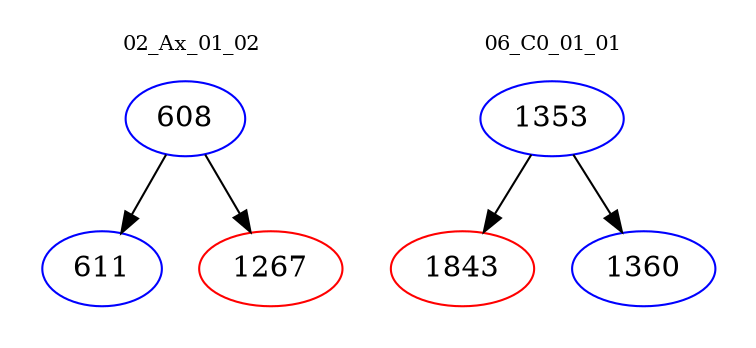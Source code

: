 digraph{
subgraph cluster_0 {
color = white
label = "02_Ax_01_02";
fontsize=10;
T0_608 [label="608", color="blue"]
T0_608 -> T0_611 [color="black"]
T0_611 [label="611", color="blue"]
T0_608 -> T0_1267 [color="black"]
T0_1267 [label="1267", color="red"]
}
subgraph cluster_1 {
color = white
label = "06_C0_01_01";
fontsize=10;
T1_1353 [label="1353", color="blue"]
T1_1353 -> T1_1843 [color="black"]
T1_1843 [label="1843", color="red"]
T1_1353 -> T1_1360 [color="black"]
T1_1360 [label="1360", color="blue"]
}
}
